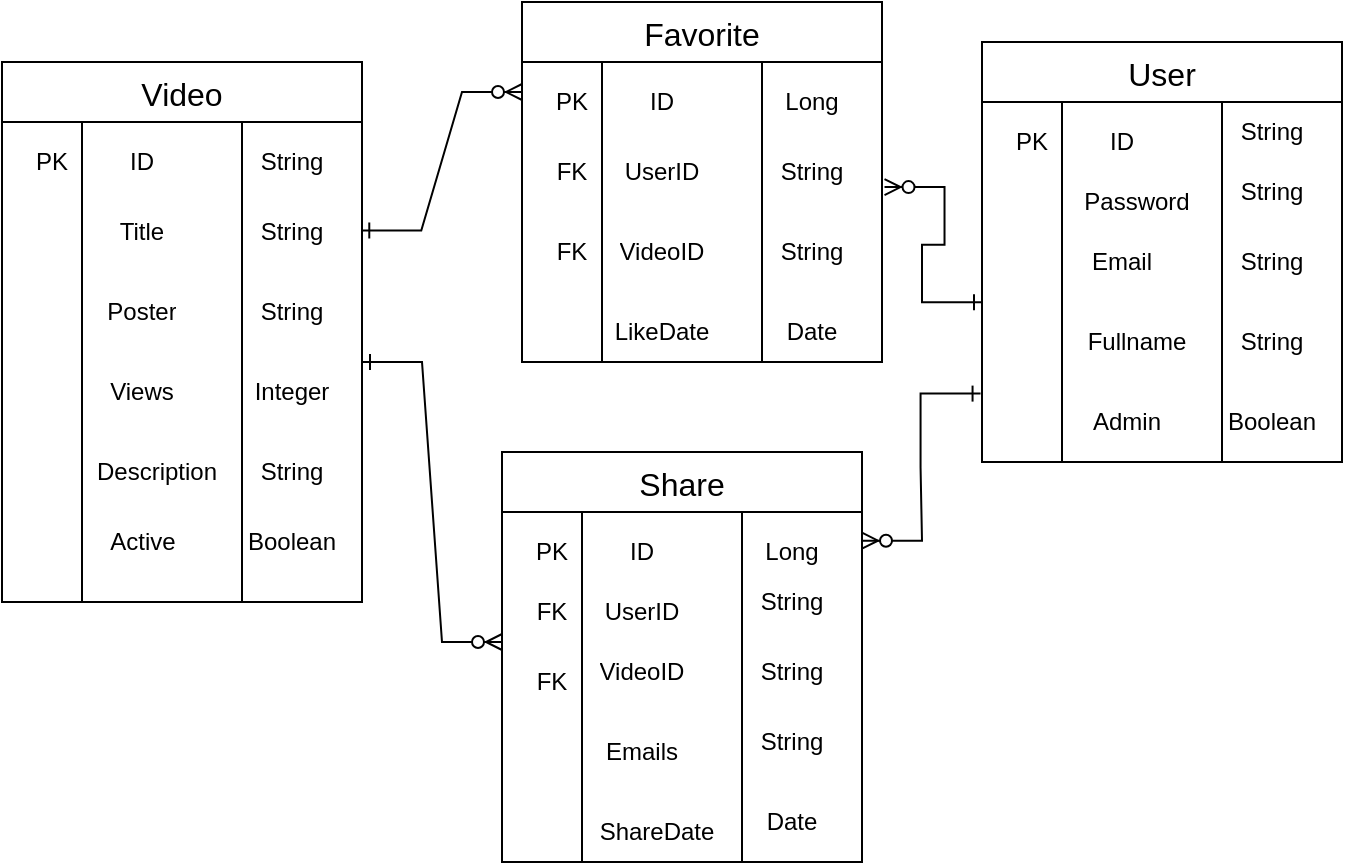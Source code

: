<mxfile version="21.0.6" type="device"><diagram id="_as-q9jMVbfcS3K3nloi" name="Page-1"><mxGraphModel dx="1050" dy="541" grid="1" gridSize="10" guides="1" tooltips="1" connect="1" arrows="1" fold="1" page="1" pageScale="1" pageWidth="850" pageHeight="1100" math="0" shadow="0"><root><mxCell id="0"/><mxCell id="1" parent="0"/><mxCell id="fNR56BtfFnJWtuMCpyFn-175" value="Favorite" style="shape=table;startSize=30;container=1;collapsible=0;childLayout=tableLayout;strokeColor=default;fontSize=16;" parent="1" vertex="1"><mxGeometry x="360" y="170" width="180" height="180" as="geometry"/></mxCell><mxCell id="fNR56BtfFnJWtuMCpyFn-176" value="" style="shape=tableRow;horizontal=0;startSize=0;swimlaneHead=0;swimlaneBody=0;strokeColor=inherit;top=0;left=0;bottom=0;right=0;collapsible=0;dropTarget=0;fillColor=none;points=[[0,0.5],[1,0.5]];portConstraint=eastwest;fontSize=16;" parent="fNR56BtfFnJWtuMCpyFn-175" vertex="1"><mxGeometry y="30" width="180" height="150" as="geometry"/></mxCell><mxCell id="fNR56BtfFnJWtuMCpyFn-177" value="" style="shape=partialRectangle;html=1;whiteSpace=wrap;connectable=0;strokeColor=inherit;overflow=hidden;fillColor=none;top=0;left=0;bottom=0;right=0;pointerEvents=1;fontSize=16;" parent="fNR56BtfFnJWtuMCpyFn-176" vertex="1"><mxGeometry width="40" height="150" as="geometry"><mxRectangle width="40" height="150" as="alternateBounds"/></mxGeometry></mxCell><mxCell id="fNR56BtfFnJWtuMCpyFn-178" value="" style="shape=partialRectangle;html=1;whiteSpace=wrap;connectable=0;strokeColor=inherit;overflow=hidden;fillColor=none;top=0;left=0;bottom=0;right=0;pointerEvents=1;fontSize=16;" parent="fNR56BtfFnJWtuMCpyFn-176" vertex="1"><mxGeometry x="40" width="80" height="150" as="geometry"><mxRectangle width="80" height="150" as="alternateBounds"/></mxGeometry></mxCell><mxCell id="fNR56BtfFnJWtuMCpyFn-179" value="" style="shape=partialRectangle;html=1;whiteSpace=wrap;connectable=0;strokeColor=inherit;overflow=hidden;fillColor=none;top=0;left=0;bottom=0;right=0;pointerEvents=1;fontSize=16;" parent="fNR56BtfFnJWtuMCpyFn-176" vertex="1"><mxGeometry x="120" width="60" height="150" as="geometry"><mxRectangle width="60" height="150" as="alternateBounds"/></mxGeometry></mxCell><UserObject label="PK" placeholders="1" name="Variable" id="fNR56BtfFnJWtuMCpyFn-188"><mxCell style="text;html=1;strokeColor=none;fillColor=none;align=center;verticalAlign=middle;whiteSpace=wrap;overflow=hidden;" parent="1" vertex="1"><mxGeometry x="360" y="210" width="50" height="20" as="geometry"/></mxCell></UserObject><UserObject label="FK" placeholders="1" name="Variable" id="fNR56BtfFnJWtuMCpyFn-190"><mxCell style="text;html=1;strokeColor=none;fillColor=none;align=center;verticalAlign=middle;whiteSpace=wrap;overflow=hidden;" parent="1" vertex="1"><mxGeometry x="360" y="240" width="50" height="30" as="geometry"/></mxCell></UserObject><UserObject label="FK" placeholders="1" name="Variable" id="fNR56BtfFnJWtuMCpyFn-197"><mxCell style="text;html=1;strokeColor=none;fillColor=none;align=center;verticalAlign=middle;whiteSpace=wrap;overflow=hidden;" parent="1" vertex="1"><mxGeometry x="360" y="280" width="50" height="30" as="geometry"/></mxCell></UserObject><UserObject label="ID" placeholders="1" name="Variable" id="fNR56BtfFnJWtuMCpyFn-198"><mxCell style="text;html=1;strokeColor=none;fillColor=none;align=center;verticalAlign=middle;whiteSpace=wrap;overflow=hidden;" parent="1" vertex="1"><mxGeometry x="400" y="210" width="60" height="20" as="geometry"/></mxCell></UserObject><UserObject label="UserID" placeholders="1" name="Variable" id="fNR56BtfFnJWtuMCpyFn-199"><mxCell style="text;html=1;strokeColor=none;fillColor=none;align=center;verticalAlign=middle;whiteSpace=wrap;overflow=hidden;" parent="1" vertex="1"><mxGeometry x="405" y="240" width="50" height="30" as="geometry"/></mxCell></UserObject><UserObject label="VideoID" placeholders="1" name="Variable" id="fNR56BtfFnJWtuMCpyFn-200"><mxCell style="text;html=1;strokeColor=none;fillColor=none;align=center;verticalAlign=middle;whiteSpace=wrap;overflow=hidden;" parent="1" vertex="1"><mxGeometry x="405" y="280" width="50" height="30" as="geometry"/></mxCell></UserObject><UserObject label="LikeDate" placeholders="1" name="Variable" id="fNR56BtfFnJWtuMCpyFn-201"><mxCell style="text;html=1;strokeColor=none;fillColor=none;align=center;verticalAlign=middle;whiteSpace=wrap;overflow=hidden;" parent="1" vertex="1"><mxGeometry x="405" y="320" width="50" height="30" as="geometry"/></mxCell></UserObject><UserObject label="Long" placeholders="1" name="Variable" id="fNR56BtfFnJWtuMCpyFn-202"><mxCell style="text;html=1;strokeColor=none;fillColor=none;align=center;verticalAlign=middle;whiteSpace=wrap;overflow=hidden;" parent="1" vertex="1"><mxGeometry x="480" y="210" width="50" height="20" as="geometry"/></mxCell></UserObject><UserObject label="String" placeholders="1" name="Variable" id="fNR56BtfFnJWtuMCpyFn-203"><mxCell style="text;html=1;strokeColor=none;fillColor=none;align=center;verticalAlign=middle;whiteSpace=wrap;overflow=hidden;" parent="1" vertex="1"><mxGeometry x="480" y="245" width="50" height="20" as="geometry"/></mxCell></UserObject><UserObject label="String" placeholders="1" name="Variable" id="fNR56BtfFnJWtuMCpyFn-204"><mxCell style="text;html=1;strokeColor=none;fillColor=none;align=center;verticalAlign=middle;whiteSpace=wrap;overflow=hidden;" parent="1" vertex="1"><mxGeometry x="480" y="285" width="50" height="20" as="geometry"/></mxCell></UserObject><UserObject label="Date" placeholders="1" name="Variable" id="fNR56BtfFnJWtuMCpyFn-205"><mxCell style="text;html=1;strokeColor=none;fillColor=none;align=center;verticalAlign=middle;whiteSpace=wrap;overflow=hidden;" parent="1" vertex="1"><mxGeometry x="480" y="325" width="50" height="20" as="geometry"/></mxCell></UserObject><mxCell id="fNR56BtfFnJWtuMCpyFn-207" value="User" style="shape=table;startSize=30;container=1;collapsible=0;childLayout=tableLayout;strokeColor=default;fontSize=16;" parent="1" vertex="1"><mxGeometry x="590" y="190" width="180" height="210" as="geometry"/></mxCell><mxCell id="fNR56BtfFnJWtuMCpyFn-208" value="" style="shape=tableRow;horizontal=0;startSize=0;swimlaneHead=0;swimlaneBody=0;strokeColor=inherit;top=0;left=0;bottom=0;right=0;collapsible=0;dropTarget=0;fillColor=none;points=[[0,0.5],[1,0.5]];portConstraint=eastwest;fontSize=16;" parent="fNR56BtfFnJWtuMCpyFn-207" vertex="1"><mxGeometry y="30" width="180" height="180" as="geometry"/></mxCell><mxCell id="fNR56BtfFnJWtuMCpyFn-209" value="" style="shape=partialRectangle;html=1;whiteSpace=wrap;connectable=0;strokeColor=inherit;overflow=hidden;fillColor=none;top=0;left=0;bottom=0;right=0;pointerEvents=1;fontSize=16;" parent="fNR56BtfFnJWtuMCpyFn-208" vertex="1"><mxGeometry width="40" height="180" as="geometry"><mxRectangle width="40" height="180" as="alternateBounds"/></mxGeometry></mxCell><mxCell id="fNR56BtfFnJWtuMCpyFn-210" value="" style="shape=partialRectangle;html=1;whiteSpace=wrap;connectable=0;strokeColor=inherit;overflow=hidden;fillColor=none;top=0;left=0;bottom=0;right=0;pointerEvents=1;fontSize=16;" parent="fNR56BtfFnJWtuMCpyFn-208" vertex="1"><mxGeometry x="40" width="80" height="180" as="geometry"><mxRectangle width="80" height="180" as="alternateBounds"/></mxGeometry></mxCell><mxCell id="fNR56BtfFnJWtuMCpyFn-211" value="" style="shape=partialRectangle;html=1;whiteSpace=wrap;connectable=0;strokeColor=inherit;overflow=hidden;fillColor=none;top=0;left=0;bottom=0;right=0;pointerEvents=1;fontSize=16;" parent="fNR56BtfFnJWtuMCpyFn-208" vertex="1"><mxGeometry x="120" width="60" height="180" as="geometry"><mxRectangle width="60" height="180" as="alternateBounds"/></mxGeometry></mxCell><UserObject label="PK" placeholders="1" name="Variable" id="fNR56BtfFnJWtuMCpyFn-212"><mxCell style="text;html=1;strokeColor=none;fillColor=none;align=center;verticalAlign=middle;whiteSpace=wrap;overflow=hidden;" parent="1" vertex="1"><mxGeometry x="590" y="230" width="50" height="20" as="geometry"/></mxCell></UserObject><UserObject label="ID" placeholders="1" name="Variable" id="fNR56BtfFnJWtuMCpyFn-215"><mxCell style="text;html=1;strokeColor=none;fillColor=none;align=center;verticalAlign=middle;whiteSpace=wrap;overflow=hidden;" parent="1" vertex="1"><mxGeometry x="630" y="230" width="60" height="20" as="geometry"/></mxCell></UserObject><UserObject label="Password" placeholders="1" name="Variable" id="fNR56BtfFnJWtuMCpyFn-216"><mxCell style="text;html=1;strokeColor=none;fillColor=none;align=center;verticalAlign=middle;whiteSpace=wrap;overflow=hidden;" parent="1" vertex="1"><mxGeometry x="635" y="255" width="65" height="30" as="geometry"/></mxCell></UserObject><UserObject label="Email" placeholders="1" name="Variable" id="fNR56BtfFnJWtuMCpyFn-217"><mxCell style="text;html=1;strokeColor=none;fillColor=none;align=center;verticalAlign=middle;whiteSpace=wrap;overflow=hidden;" parent="1" vertex="1"><mxGeometry x="635" y="285" width="50" height="30" as="geometry"/></mxCell></UserObject><UserObject label="Fullname" placeholders="1" name="Variable" id="fNR56BtfFnJWtuMCpyFn-218"><mxCell style="text;html=1;strokeColor=none;fillColor=none;align=center;verticalAlign=middle;whiteSpace=wrap;overflow=hidden;" parent="1" vertex="1"><mxGeometry x="635" y="325" width="65" height="30" as="geometry"/></mxCell></UserObject><UserObject label="String" placeholders="1" name="Variable" id="fNR56BtfFnJWtuMCpyFn-220"><mxCell style="text;html=1;strokeColor=none;fillColor=none;align=center;verticalAlign=middle;whiteSpace=wrap;overflow=hidden;" parent="1" vertex="1"><mxGeometry x="710" y="225" width="50" height="20" as="geometry"/></mxCell></UserObject><UserObject label="String" placeholders="1" name="Variable" id="fNR56BtfFnJWtuMCpyFn-221"><mxCell style="text;html=1;strokeColor=none;fillColor=none;align=center;verticalAlign=middle;whiteSpace=wrap;overflow=hidden;" parent="1" vertex="1"><mxGeometry x="710" y="255" width="50" height="20" as="geometry"/></mxCell></UserObject><UserObject label="Boolean" placeholders="1" name="Variable" id="fNR56BtfFnJWtuMCpyFn-222"><mxCell style="text;html=1;strokeColor=none;fillColor=none;align=center;verticalAlign=middle;whiteSpace=wrap;overflow=hidden;" parent="1" vertex="1"><mxGeometry x="710" y="370" width="50" height="20" as="geometry"/></mxCell></UserObject><UserObject label="Admin" placeholders="1" name="Variable" id="fNR56BtfFnJWtuMCpyFn-223"><mxCell style="text;html=1;strokeColor=none;fillColor=none;align=center;verticalAlign=middle;whiteSpace=wrap;overflow=hidden;" parent="1" vertex="1"><mxGeometry x="630" y="365" width="65" height="30" as="geometry"/></mxCell></UserObject><UserObject label="String" placeholders="1" name="Variable" id="fNR56BtfFnJWtuMCpyFn-224"><mxCell style="text;html=1;strokeColor=none;fillColor=none;align=center;verticalAlign=middle;whiteSpace=wrap;overflow=hidden;" parent="1" vertex="1"><mxGeometry x="710" y="290" width="50" height="20" as="geometry"/></mxCell></UserObject><UserObject label="String" placeholders="1" name="Variable" id="fNR56BtfFnJWtuMCpyFn-225"><mxCell style="text;html=1;strokeColor=none;fillColor=none;align=center;verticalAlign=middle;whiteSpace=wrap;overflow=hidden;" parent="1" vertex="1"><mxGeometry x="710" y="330" width="50" height="20" as="geometry"/></mxCell></UserObject><mxCell id="fNR56BtfFnJWtuMCpyFn-268" value="Video" style="shape=table;startSize=30;container=1;collapsible=0;childLayout=tableLayout;strokeColor=default;fontSize=16;" parent="1" vertex="1"><mxGeometry x="100" y="200" width="180" height="270" as="geometry"/></mxCell><mxCell id="fNR56BtfFnJWtuMCpyFn-269" value="" style="shape=tableRow;horizontal=0;startSize=0;swimlaneHead=0;swimlaneBody=0;strokeColor=inherit;top=0;left=0;bottom=0;right=0;collapsible=0;dropTarget=0;fillColor=none;points=[[0,0.5],[1,0.5]];portConstraint=eastwest;fontSize=16;" parent="fNR56BtfFnJWtuMCpyFn-268" vertex="1"><mxGeometry y="30" width="180" height="240" as="geometry"/></mxCell><mxCell id="fNR56BtfFnJWtuMCpyFn-270" value="" style="shape=partialRectangle;html=1;whiteSpace=wrap;connectable=0;strokeColor=inherit;overflow=hidden;fillColor=none;top=0;left=0;bottom=0;right=0;pointerEvents=1;fontSize=16;" parent="fNR56BtfFnJWtuMCpyFn-269" vertex="1"><mxGeometry width="40" height="240" as="geometry"><mxRectangle width="40" height="240" as="alternateBounds"/></mxGeometry></mxCell><mxCell id="fNR56BtfFnJWtuMCpyFn-271" value="" style="shape=partialRectangle;html=1;whiteSpace=wrap;connectable=0;strokeColor=inherit;overflow=hidden;fillColor=none;top=0;left=0;bottom=0;right=0;pointerEvents=1;fontSize=16;" parent="fNR56BtfFnJWtuMCpyFn-269" vertex="1"><mxGeometry x="40" width="80" height="240" as="geometry"><mxRectangle width="80" height="240" as="alternateBounds"/></mxGeometry></mxCell><mxCell id="fNR56BtfFnJWtuMCpyFn-272" value="" style="shape=partialRectangle;html=1;whiteSpace=wrap;connectable=0;strokeColor=inherit;overflow=hidden;fillColor=none;top=0;left=0;bottom=0;right=0;pointerEvents=1;fontSize=16;" parent="fNR56BtfFnJWtuMCpyFn-269" vertex="1"><mxGeometry x="120" width="60" height="240" as="geometry"><mxRectangle width="60" height="240" as="alternateBounds"/></mxGeometry></mxCell><UserObject label="PK" placeholders="1" name="Variable" id="fNR56BtfFnJWtuMCpyFn-273"><mxCell style="text;html=1;strokeColor=none;fillColor=none;align=center;verticalAlign=middle;whiteSpace=wrap;overflow=hidden;" parent="1" vertex="1"><mxGeometry x="100" y="240" width="50" height="20" as="geometry"/></mxCell></UserObject><UserObject label="ID" placeholders="1" name="Variable" id="fNR56BtfFnJWtuMCpyFn-276"><mxCell style="text;html=1;strokeColor=none;fillColor=none;align=center;verticalAlign=middle;whiteSpace=wrap;overflow=hidden;" parent="1" vertex="1"><mxGeometry x="140" y="240" width="60" height="20" as="geometry"/></mxCell></UserObject><UserObject label="Title" placeholders="1" name="Variable" id="fNR56BtfFnJWtuMCpyFn-277"><mxCell style="text;html=1;strokeColor=none;fillColor=none;align=center;verticalAlign=middle;whiteSpace=wrap;overflow=hidden;" parent="1" vertex="1"><mxGeometry x="145" y="270" width="50" height="30" as="geometry"/></mxCell></UserObject><UserObject label="Poster" placeholders="1" name="Variable" id="fNR56BtfFnJWtuMCpyFn-278"><mxCell style="text;html=1;strokeColor=none;fillColor=none;align=center;verticalAlign=middle;whiteSpace=wrap;overflow=hidden;" parent="1" vertex="1"><mxGeometry x="145" y="310" width="50" height="30" as="geometry"/></mxCell></UserObject><UserObject label="Views" placeholders="1" name="Variable" id="fNR56BtfFnJWtuMCpyFn-279"><mxCell style="text;html=1;strokeColor=none;fillColor=none;align=center;verticalAlign=middle;whiteSpace=wrap;overflow=hidden;" parent="1" vertex="1"><mxGeometry x="145" y="350" width="50" height="30" as="geometry"/></mxCell></UserObject><UserObject label="String" placeholders="1" name="Variable" id="fNR56BtfFnJWtuMCpyFn-281"><mxCell style="text;html=1;strokeColor=none;fillColor=none;align=center;verticalAlign=middle;whiteSpace=wrap;overflow=hidden;" parent="1" vertex="1"><mxGeometry x="220" y="275" width="50" height="20" as="geometry"/></mxCell></UserObject><UserObject label="String" placeholders="1" name="Variable" id="fNR56BtfFnJWtuMCpyFn-282"><mxCell style="text;html=1;strokeColor=none;fillColor=none;align=center;verticalAlign=middle;whiteSpace=wrap;overflow=hidden;" parent="1" vertex="1"><mxGeometry x="220" y="315" width="50" height="20" as="geometry"/></mxCell></UserObject><UserObject label="Integer" placeholders="1" name="Variable" id="fNR56BtfFnJWtuMCpyFn-283"><mxCell style="text;html=1;strokeColor=none;fillColor=none;align=center;verticalAlign=middle;whiteSpace=wrap;overflow=hidden;" parent="1" vertex="1"><mxGeometry x="220" y="355" width="50" height="20" as="geometry"/></mxCell></UserObject><mxCell id="fNR56BtfFnJWtuMCpyFn-284" value="Share" style="shape=table;startSize=30;container=1;collapsible=0;childLayout=tableLayout;strokeColor=default;fontSize=16;" parent="1" vertex="1"><mxGeometry x="350" y="395" width="180" height="205" as="geometry"/></mxCell><mxCell id="fNR56BtfFnJWtuMCpyFn-285" value="" style="shape=tableRow;horizontal=0;startSize=0;swimlaneHead=0;swimlaneBody=0;strokeColor=inherit;top=0;left=0;bottom=0;right=0;collapsible=0;dropTarget=0;fillColor=none;points=[[0,0.5],[1,0.5]];portConstraint=eastwest;fontSize=16;" parent="fNR56BtfFnJWtuMCpyFn-284" vertex="1"><mxGeometry y="30" width="180" height="175" as="geometry"/></mxCell><mxCell id="fNR56BtfFnJWtuMCpyFn-286" value="" style="shape=partialRectangle;html=1;whiteSpace=wrap;connectable=0;strokeColor=inherit;overflow=hidden;fillColor=none;top=0;left=0;bottom=0;right=0;pointerEvents=1;fontSize=16;" parent="fNR56BtfFnJWtuMCpyFn-285" vertex="1"><mxGeometry width="40" height="175" as="geometry"><mxRectangle width="40" height="175" as="alternateBounds"/></mxGeometry></mxCell><mxCell id="fNR56BtfFnJWtuMCpyFn-287" value="" style="shape=partialRectangle;html=1;whiteSpace=wrap;connectable=0;strokeColor=inherit;overflow=hidden;fillColor=none;top=0;left=0;bottom=0;right=0;pointerEvents=1;fontSize=16;" parent="fNR56BtfFnJWtuMCpyFn-285" vertex="1"><mxGeometry x="40" width="80" height="175" as="geometry"><mxRectangle width="80" height="175" as="alternateBounds"/></mxGeometry></mxCell><mxCell id="fNR56BtfFnJWtuMCpyFn-288" value="" style="shape=partialRectangle;html=1;whiteSpace=wrap;connectable=0;strokeColor=inherit;overflow=hidden;fillColor=none;top=0;left=0;bottom=0;right=0;pointerEvents=1;fontSize=16;" parent="fNR56BtfFnJWtuMCpyFn-285" vertex="1"><mxGeometry x="120" width="60" height="175" as="geometry"><mxRectangle width="60" height="175" as="alternateBounds"/></mxGeometry></mxCell><UserObject label="PK" placeholders="1" name="Variable" id="fNR56BtfFnJWtuMCpyFn-289"><mxCell style="text;html=1;strokeColor=none;fillColor=none;align=center;verticalAlign=middle;whiteSpace=wrap;overflow=hidden;" parent="1" vertex="1"><mxGeometry x="350" y="435" width="50" height="20" as="geometry"/></mxCell></UserObject><UserObject label="FK" placeholders="1" name="Variable" id="fNR56BtfFnJWtuMCpyFn-290"><mxCell style="text;html=1;strokeColor=none;fillColor=none;align=center;verticalAlign=middle;whiteSpace=wrap;overflow=hidden;" parent="1" vertex="1"><mxGeometry x="350" y="460" width="50" height="30" as="geometry"/></mxCell></UserObject><UserObject label="FK" placeholders="1" name="Variable" id="fNR56BtfFnJWtuMCpyFn-291"><mxCell style="text;html=1;strokeColor=none;fillColor=none;align=center;verticalAlign=middle;whiteSpace=wrap;overflow=hidden;" parent="1" vertex="1"><mxGeometry x="350" y="495" width="50" height="30" as="geometry"/></mxCell></UserObject><UserObject label="ID" placeholders="1" name="Variable" id="fNR56BtfFnJWtuMCpyFn-292"><mxCell style="text;html=1;strokeColor=none;fillColor=none;align=center;verticalAlign=middle;whiteSpace=wrap;overflow=hidden;" parent="1" vertex="1"><mxGeometry x="390" y="435" width="60" height="20" as="geometry"/></mxCell></UserObject><UserObject label="UserID" placeholders="1" name="Variable" id="fNR56BtfFnJWtuMCpyFn-293"><mxCell style="text;html=1;strokeColor=none;fillColor=none;align=center;verticalAlign=middle;whiteSpace=wrap;overflow=hidden;" parent="1" vertex="1"><mxGeometry x="395" y="460" width="50" height="30" as="geometry"/></mxCell></UserObject><UserObject label="VideoID" placeholders="1" name="Variable" id="fNR56BtfFnJWtuMCpyFn-294"><mxCell style="text;html=1;strokeColor=none;fillColor=none;align=center;verticalAlign=middle;whiteSpace=wrap;overflow=hidden;" parent="1" vertex="1"><mxGeometry x="395" y="490" width="50" height="30" as="geometry"/></mxCell></UserObject><UserObject label="Emails" placeholders="1" name="Variable" id="fNR56BtfFnJWtuMCpyFn-295"><mxCell style="text;html=1;strokeColor=none;fillColor=none;align=center;verticalAlign=middle;whiteSpace=wrap;overflow=hidden;" parent="1" vertex="1"><mxGeometry x="395" y="530" width="50" height="30" as="geometry"/></mxCell></UserObject><UserObject label="Long" placeholders="1" name="Variable" id="fNR56BtfFnJWtuMCpyFn-296"><mxCell style="text;html=1;strokeColor=none;fillColor=none;align=center;verticalAlign=middle;whiteSpace=wrap;overflow=hidden;" parent="1" vertex="1"><mxGeometry x="470" y="435" width="50" height="20" as="geometry"/></mxCell></UserObject><UserObject label="String" placeholders="1" name="Variable" id="fNR56BtfFnJWtuMCpyFn-297"><mxCell style="text;html=1;strokeColor=none;fillColor=none;align=center;verticalAlign=middle;whiteSpace=wrap;overflow=hidden;" parent="1" vertex="1"><mxGeometry x="470" y="460" width="50" height="20" as="geometry"/></mxCell></UserObject><UserObject label="String" placeholders="1" name="Variable" id="fNR56BtfFnJWtuMCpyFn-298"><mxCell style="text;html=1;strokeColor=none;fillColor=none;align=center;verticalAlign=middle;whiteSpace=wrap;overflow=hidden;" parent="1" vertex="1"><mxGeometry x="470" y="495" width="50" height="20" as="geometry"/></mxCell></UserObject><UserObject label="Date" placeholders="1" name="Variable" id="fNR56BtfFnJWtuMCpyFn-299"><mxCell style="text;html=1;strokeColor=none;fillColor=none;align=center;verticalAlign=middle;whiteSpace=wrap;overflow=hidden;" parent="1" vertex="1"><mxGeometry x="470" y="570" width="50" height="20" as="geometry"/></mxCell></UserObject><UserObject label="Description" placeholders="1" name="Variable" id="fNR56BtfFnJWtuMCpyFn-301"><mxCell style="text;html=1;strokeColor=none;fillColor=none;align=center;verticalAlign=middle;whiteSpace=wrap;overflow=hidden;" parent="1" vertex="1"><mxGeometry x="145" y="390" width="65" height="30" as="geometry"/></mxCell></UserObject><UserObject label="Active" placeholders="1" name="Variable" id="fNR56BtfFnJWtuMCpyFn-302"><mxCell style="text;html=1;strokeColor=none;fillColor=none;align=center;verticalAlign=middle;whiteSpace=wrap;overflow=hidden;" parent="1" vertex="1"><mxGeometry x="137.5" y="425" width="65" height="30" as="geometry"/></mxCell></UserObject><UserObject label="String" placeholders="1" name="Variable" id="fNR56BtfFnJWtuMCpyFn-303"><mxCell style="text;html=1;strokeColor=none;fillColor=none;align=center;verticalAlign=middle;whiteSpace=wrap;overflow=hidden;" parent="1" vertex="1"><mxGeometry x="220" y="240" width="50" height="20" as="geometry"/></mxCell></UserObject><UserObject label="String" placeholders="1" name="Variable" id="fNR56BtfFnJWtuMCpyFn-304"><mxCell style="text;html=1;strokeColor=none;fillColor=none;align=center;verticalAlign=middle;whiteSpace=wrap;overflow=hidden;" parent="1" vertex="1"><mxGeometry x="220" y="395" width="50" height="20" as="geometry"/></mxCell></UserObject><UserObject label="Boolean" placeholders="1" name="Variable" id="fNR56BtfFnJWtuMCpyFn-305"><mxCell style="text;html=1;strokeColor=none;fillColor=none;align=center;verticalAlign=middle;whiteSpace=wrap;overflow=hidden;" parent="1" vertex="1"><mxGeometry x="220" y="430" width="50" height="20" as="geometry"/></mxCell></UserObject><UserObject label="ShareDate" placeholders="1" name="Variable" id="fNR56BtfFnJWtuMCpyFn-307"><mxCell style="text;html=1;strokeColor=none;fillColor=none;align=center;verticalAlign=middle;whiteSpace=wrap;overflow=hidden;" parent="1" vertex="1"><mxGeometry x="395" y="570" width="65" height="30" as="geometry"/></mxCell></UserObject><UserObject label="String" placeholders="1" name="Variable" id="fNR56BtfFnJWtuMCpyFn-309"><mxCell style="text;html=1;strokeColor=none;fillColor=none;align=center;verticalAlign=middle;whiteSpace=wrap;overflow=hidden;" parent="1" vertex="1"><mxGeometry x="470" y="530" width="50" height="20" as="geometry"/></mxCell></UserObject><mxCell id="fNR56BtfFnJWtuMCpyFn-314" value="" style="edgeStyle=entityRelationEdgeStyle;fontSize=12;html=1;endArrow=ERzeroToMany;startArrow=ERone;rounded=0;entryX=0;entryY=1;entryDx=0;entryDy=0;startFill=0;exitX=1;exitY=0.5;exitDx=0;exitDy=0;" parent="1" source="fNR56BtfFnJWtuMCpyFn-269" target="fNR56BtfFnJWtuMCpyFn-290" edge="1"><mxGeometry width="100" height="100" relative="1" as="geometry"><mxPoint x="320" y="350" as="sourcePoint"/><mxPoint x="370" y="240" as="targetPoint"/></mxGeometry></mxCell><mxCell id="fNR56BtfFnJWtuMCpyFn-316" value="" style="edgeStyle=entityRelationEdgeStyle;fontSize=12;html=1;endArrow=ERzeroToMany;startArrow=ERone;rounded=0;entryX=0;entryY=0.25;entryDx=0;entryDy=0;startFill=0;exitX=0.998;exitY=0.226;exitDx=0;exitDy=0;exitPerimeter=0;" parent="1" source="fNR56BtfFnJWtuMCpyFn-269" target="fNR56BtfFnJWtuMCpyFn-188" edge="1"><mxGeometry width="100" height="100" relative="1" as="geometry"><mxPoint x="290" y="360" as="sourcePoint"/><mxPoint x="360" y="500" as="targetPoint"/></mxGeometry></mxCell><mxCell id="fNR56BtfFnJWtuMCpyFn-317" value="" style="edgeStyle=entityRelationEdgeStyle;fontSize=12;html=1;endArrow=ERzeroToMany;startArrow=ERone;rounded=0;entryX=1.007;entryY=0.417;entryDx=0;entryDy=0;startFill=0;exitX=0;exitY=0.556;exitDx=0;exitDy=0;exitPerimeter=0;entryPerimeter=0;" parent="1" source="fNR56BtfFnJWtuMCpyFn-208" target="fNR56BtfFnJWtuMCpyFn-176" edge="1"><mxGeometry width="100" height="100" relative="1" as="geometry"><mxPoint x="290" y="294" as="sourcePoint"/><mxPoint x="370" y="225" as="targetPoint"/></mxGeometry></mxCell><mxCell id="fNR56BtfFnJWtuMCpyFn-318" value="" style="edgeStyle=entityRelationEdgeStyle;fontSize=12;html=1;endArrow=ERzeroToMany;startArrow=ERone;rounded=0;entryX=1;entryY=0.082;entryDx=0;entryDy=0;startFill=0;entryPerimeter=0;exitX=-0.004;exitY=0.81;exitDx=0;exitDy=0;exitPerimeter=0;" parent="1" source="fNR56BtfFnJWtuMCpyFn-208" target="fNR56BtfFnJWtuMCpyFn-285" edge="1"><mxGeometry width="100" height="100" relative="1" as="geometry"><mxPoint x="590" y="358" as="sourcePoint"/><mxPoint x="551" y="273" as="targetPoint"/></mxGeometry></mxCell></root></mxGraphModel></diagram></mxfile>